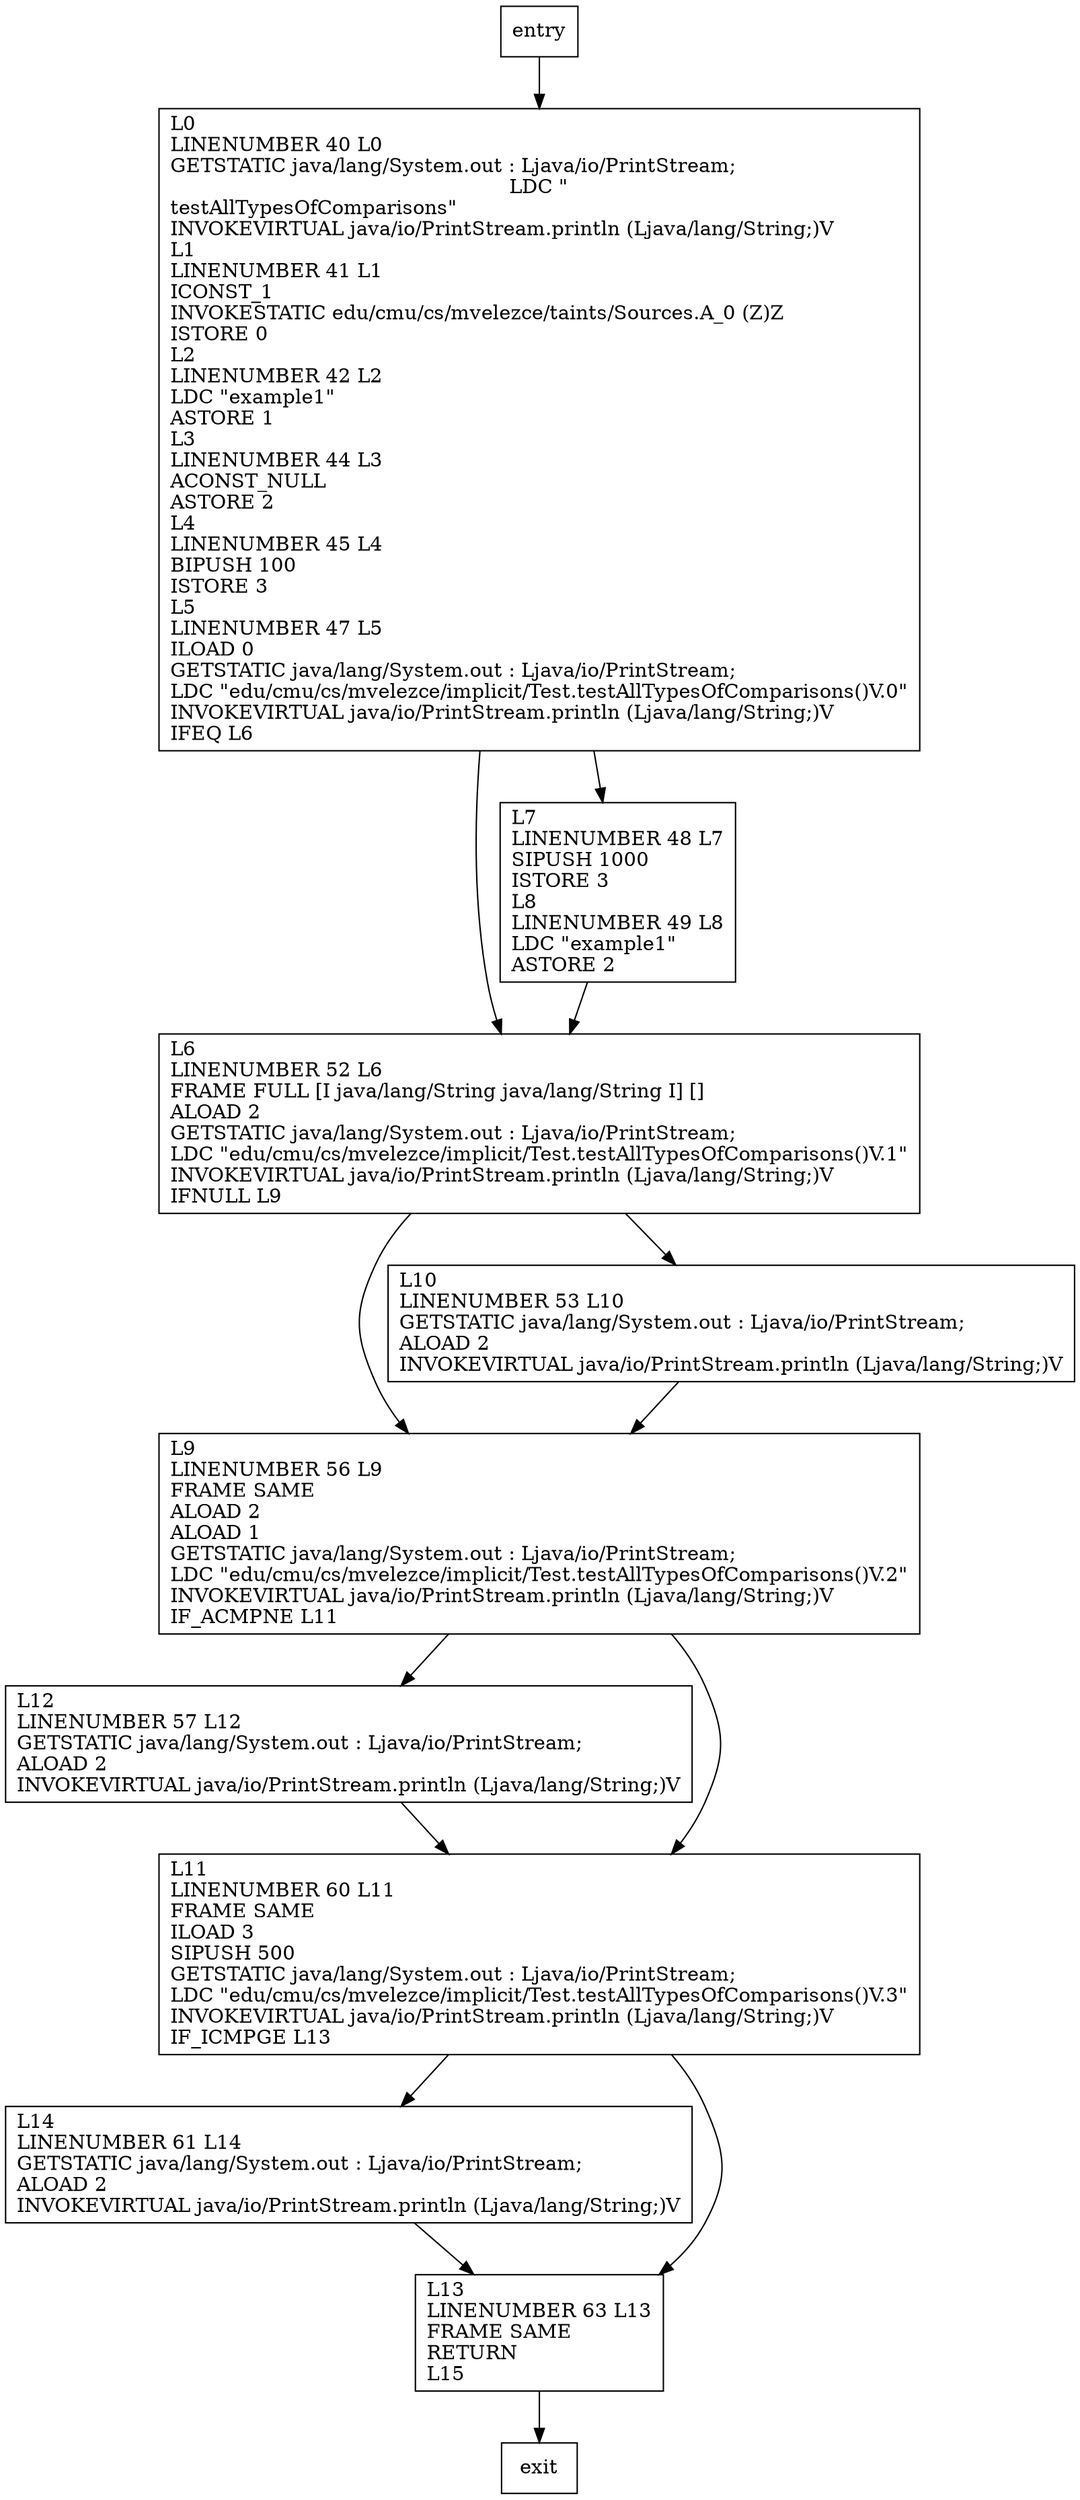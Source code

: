 digraph testAllTypesOfComparisons {
node [shape=record];
333180318 [label="L0\lLINENUMBER 40 L0\lGETSTATIC java/lang/System.out : Ljava/io/PrintStream;\lLDC \"\ntestAllTypesOfComparisons\"\lINVOKEVIRTUAL java/io/PrintStream.println (Ljava/lang/String;)V\lL1\lLINENUMBER 41 L1\lICONST_1\lINVOKESTATIC edu/cmu/cs/mvelezce/taints/Sources.A_0 (Z)Z\lISTORE 0\lL2\lLINENUMBER 42 L2\lLDC \"example1\"\lASTORE 1\lL3\lLINENUMBER 44 L3\lACONST_NULL\lASTORE 2\lL4\lLINENUMBER 45 L4\lBIPUSH 100\lISTORE 3\lL5\lLINENUMBER 47 L5\lILOAD 0\lGETSTATIC java/lang/System.out : Ljava/io/PrintStream;\lLDC \"edu/cmu/cs/mvelezce/implicit/Test.testAllTypesOfComparisons()V.0\"\lINVOKEVIRTUAL java/io/PrintStream.println (Ljava/lang/String;)V\lIFEQ L6\l"];
805561728 [label="L12\lLINENUMBER 57 L12\lGETSTATIC java/lang/System.out : Ljava/io/PrintStream;\lALOAD 2\lINVOKEVIRTUAL java/io/PrintStream.println (Ljava/lang/String;)V\l"];
678787773 [label="L14\lLINENUMBER 61 L14\lGETSTATIC java/lang/System.out : Ljava/io/PrintStream;\lALOAD 2\lINVOKEVIRTUAL java/io/PrintStream.println (Ljava/lang/String;)V\l"];
491825098 [label="L9\lLINENUMBER 56 L9\lFRAME SAME\lALOAD 2\lALOAD 1\lGETSTATIC java/lang/System.out : Ljava/io/PrintStream;\lLDC \"edu/cmu/cs/mvelezce/implicit/Test.testAllTypesOfComparisons()V.2\"\lINVOKEVIRTUAL java/io/PrintStream.println (Ljava/lang/String;)V\lIF_ACMPNE L11\l"];
45320991 [label="L6\lLINENUMBER 52 L6\lFRAME FULL [I java/lang/String java/lang/String I] []\lALOAD 2\lGETSTATIC java/lang/System.out : Ljava/io/PrintStream;\lLDC \"edu/cmu/cs/mvelezce/implicit/Test.testAllTypesOfComparisons()V.1\"\lINVOKEVIRTUAL java/io/PrintStream.println (Ljava/lang/String;)V\lIFNULL L9\l"];
1370169059 [label="L10\lLINENUMBER 53 L10\lGETSTATIC java/lang/System.out : Ljava/io/PrintStream;\lALOAD 2\lINVOKEVIRTUAL java/io/PrintStream.println (Ljava/lang/String;)V\l"];
779511842 [label="L11\lLINENUMBER 60 L11\lFRAME SAME\lILOAD 3\lSIPUSH 500\lGETSTATIC java/lang/System.out : Ljava/io/PrintStream;\lLDC \"edu/cmu/cs/mvelezce/implicit/Test.testAllTypesOfComparisons()V.3\"\lINVOKEVIRTUAL java/io/PrintStream.println (Ljava/lang/String;)V\lIF_ICMPGE L13\l"];
564143446 [label="L13\lLINENUMBER 63 L13\lFRAME SAME\lRETURN\lL15\l"];
1733500474 [label="L7\lLINENUMBER 48 L7\lSIPUSH 1000\lISTORE 3\lL8\lLINENUMBER 49 L8\lLDC \"example1\"\lASTORE 2\l"];
entry;
exit;
entry -> 333180318;
333180318 -> 45320991;
333180318 -> 1733500474;
805561728 -> 779511842;
678787773 -> 564143446;
491825098 -> 805561728;
491825098 -> 779511842;
45320991 -> 491825098;
45320991 -> 1370169059;
1370169059 -> 491825098;
779511842 -> 678787773;
779511842 -> 564143446;
564143446 -> exit;
1733500474 -> 45320991;
}
